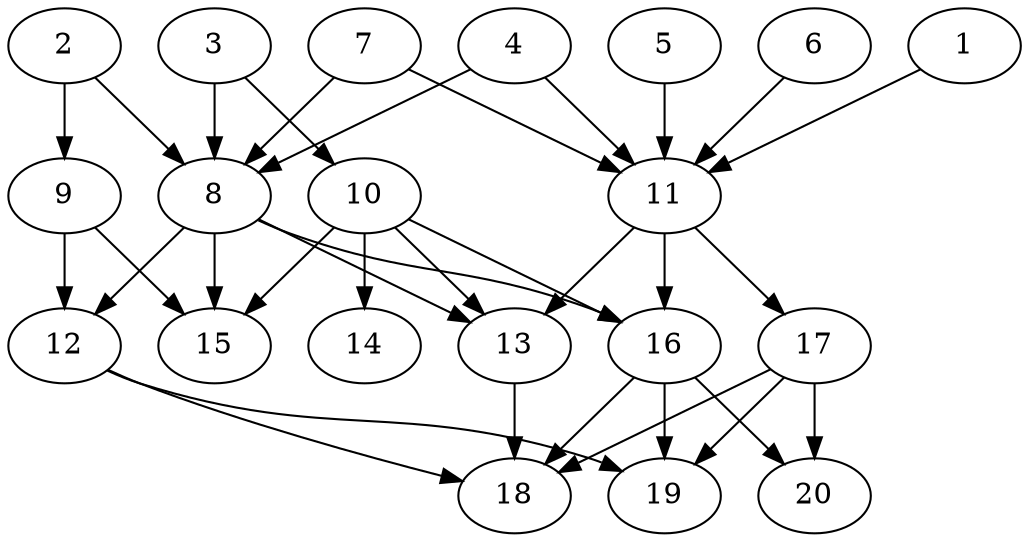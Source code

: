 // DAG automatically generated by daggen at Tue Aug  6 16:20:30 2019
// ./daggen --dot -n 20 --ccr 0.4 --fat 0.6 --regular 0.5 --density 0.7 --mindata 5242880 --maxdata 52428800 
digraph G {
  1 [size="56353280", alpha="0.03", expect_size="22541312"] 
  1 -> 11 [size ="22541312"]
  2 [size="77122560", alpha="0.07", expect_size="30849024"] 
  2 -> 8 [size ="30849024"]
  2 -> 9 [size ="30849024"]
  3 [size="25904640", alpha="0.09", expect_size="10361856"] 
  3 -> 8 [size ="10361856"]
  3 -> 10 [size ="10361856"]
  4 [size="87759360", alpha="0.09", expect_size="35103744"] 
  4 -> 8 [size ="35103744"]
  4 -> 11 [size ="35103744"]
  5 [size="61724160", alpha="0.03", expect_size="24689664"] 
  5 -> 11 [size ="24689664"]
  6 [size="29762560", alpha="0.08", expect_size="11905024"] 
  6 -> 11 [size ="11905024"]
  7 [size="16504320", alpha="0.06", expect_size="6601728"] 
  7 -> 8 [size ="6601728"]
  7 -> 11 [size ="6601728"]
  8 [size="101760000", alpha="0.19", expect_size="40704000"] 
  8 -> 12 [size ="40704000"]
  8 -> 13 [size ="40704000"]
  8 -> 15 [size ="40704000"]
  8 -> 16 [size ="40704000"]
  9 [size="36267520", alpha="0.03", expect_size="14507008"] 
  9 -> 12 [size ="14507008"]
  9 -> 15 [size ="14507008"]
  10 [size="15196160", alpha="0.16", expect_size="6078464"] 
  10 -> 13 [size ="6078464"]
  10 -> 14 [size ="6078464"]
  10 -> 15 [size ="6078464"]
  10 -> 16 [size ="6078464"]
  11 [size="77888000", alpha="0.08", expect_size="31155200"] 
  11 -> 13 [size ="31155200"]
  11 -> 16 [size ="31155200"]
  11 -> 17 [size ="31155200"]
  12 [size="97904640", alpha="0.19", expect_size="39161856"] 
  12 -> 18 [size ="39161856"]
  12 -> 19 [size ="39161856"]
  13 [size="23610880", alpha="0.14", expect_size="9444352"] 
  13 -> 18 [size ="9444352"]
  14 [size="78714880", alpha="0.18", expect_size="31485952"] 
  15 [size="16253440", alpha="0.08", expect_size="6501376"] 
  16 [size="34905600", alpha="0.19", expect_size="13962240"] 
  16 -> 18 [size ="13962240"]
  16 -> 19 [size ="13962240"]
  16 -> 20 [size ="13962240"]
  17 [size="84062720", alpha="0.17", expect_size="33625088"] 
  17 -> 18 [size ="33625088"]
  17 -> 19 [size ="33625088"]
  17 -> 20 [size ="33625088"]
  18 [size="121369600", alpha="0.07", expect_size="48547840"] 
  19 [size="114782720", alpha="0.02", expect_size="45913088"] 
  20 [size="15480320", alpha="0.02", expect_size="6192128"] 
}
